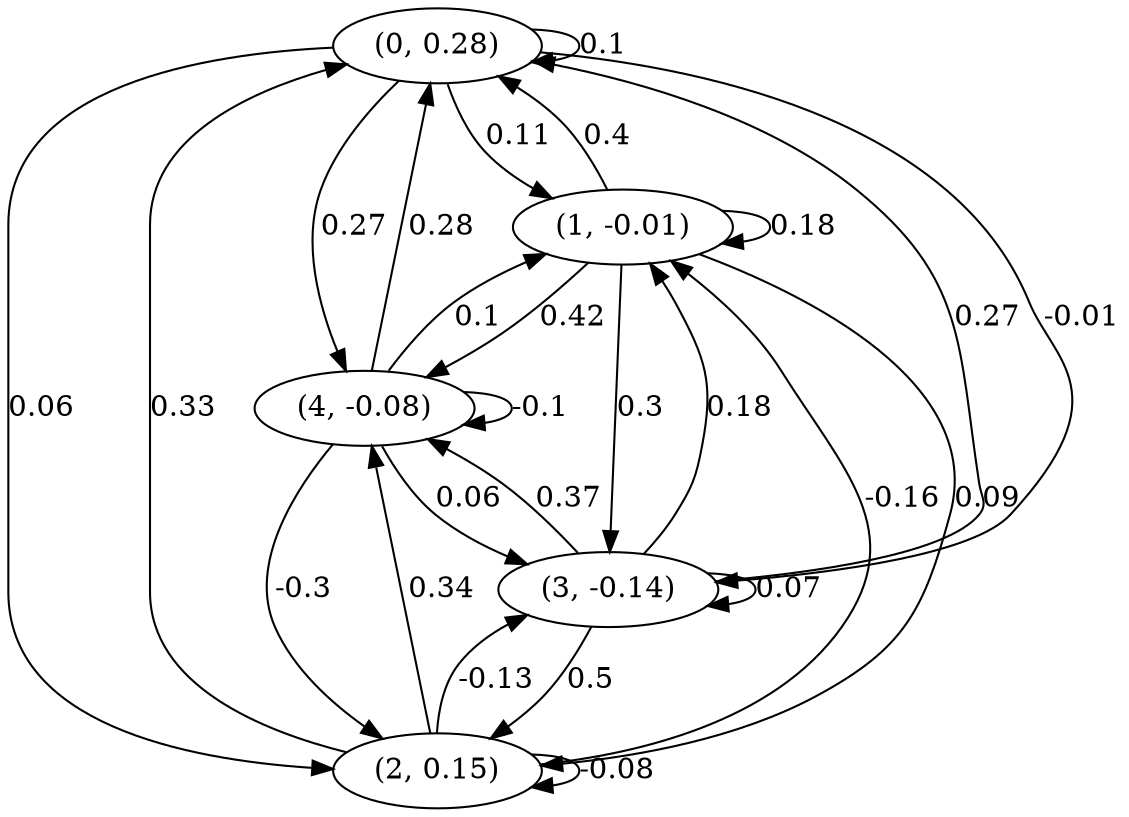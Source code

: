 digraph {
    0 [ label = "(0, 0.28)" ]
    1 [ label = "(1, -0.01)" ]
    2 [ label = "(2, 0.15)" ]
    3 [ label = "(3, -0.14)" ]
    4 [ label = "(4, -0.08)" ]
    0 -> 0 [ label = "0.1" ]
    1 -> 1 [ label = "0.18" ]
    2 -> 2 [ label = "-0.08" ]
    3 -> 3 [ label = "0.07" ]
    4 -> 4 [ label = "-0.1" ]
    1 -> 0 [ label = "0.4" ]
    2 -> 0 [ label = "0.33" ]
    3 -> 0 [ label = "0.27" ]
    4 -> 0 [ label = "0.28" ]
    0 -> 1 [ label = "0.11" ]
    2 -> 1 [ label = "-0.16" ]
    3 -> 1 [ label = "0.18" ]
    4 -> 1 [ label = "0.1" ]
    0 -> 2 [ label = "0.06" ]
    1 -> 2 [ label = "0.09" ]
    3 -> 2 [ label = "0.5" ]
    4 -> 2 [ label = "-0.3" ]
    0 -> 3 [ label = "-0.01" ]
    1 -> 3 [ label = "0.3" ]
    2 -> 3 [ label = "-0.13" ]
    4 -> 3 [ label = "0.06" ]
    0 -> 4 [ label = "0.27" ]
    1 -> 4 [ label = "0.42" ]
    2 -> 4 [ label = "0.34" ]
    3 -> 4 [ label = "0.37" ]
}

